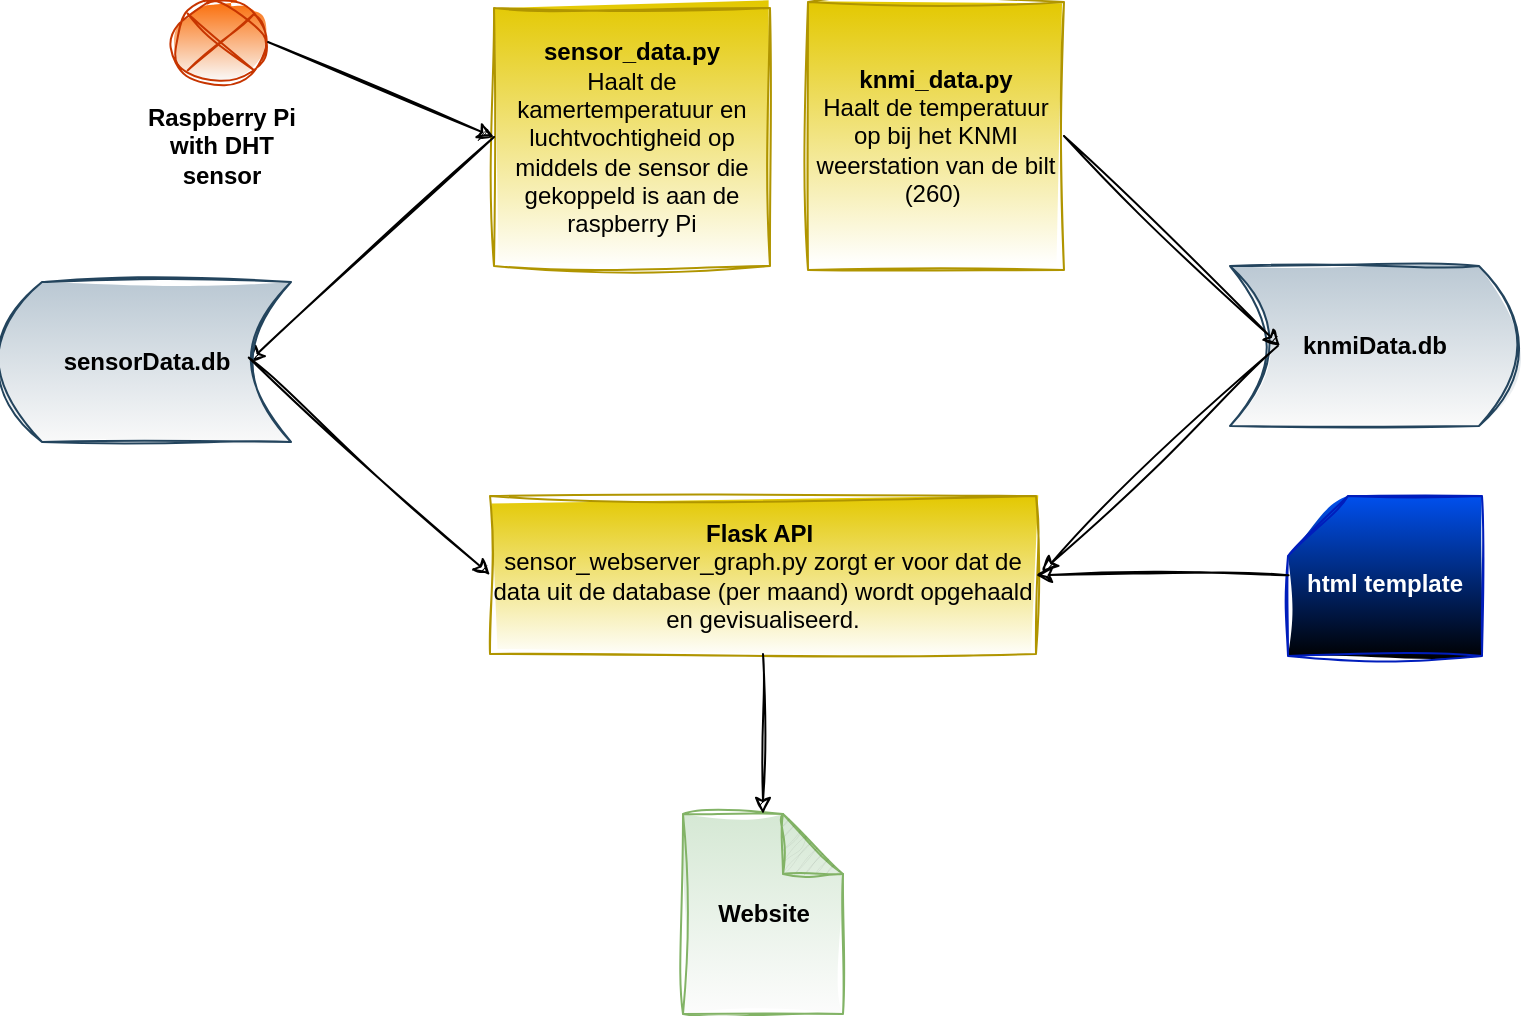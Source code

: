 <mxfile>
    <diagram id="djTwBXkwdc9C2080poBp" name="Page-1">
        <mxGraphModel dx="968" dy="869" grid="0" gridSize="10" guides="1" tooltips="1" connect="1" arrows="0" fold="1" page="1" pageScale="1" pageWidth="827" pageHeight="1169" background="none" math="0" shadow="0">
            <root>
                <mxCell id="0"/>
                <mxCell id="1" parent="0"/>
                <mxCell id="21" value="&lt;b&gt;sensor_data.py&lt;/b&gt;&lt;br&gt;Haalt de kamertemperatuur en luchtvochtigheid op middels de sensor die gekoppeld is aan de raspberry Pi" style="rounded=0;whiteSpace=wrap;html=1;sketch=1;hachureGap=4;jiggle=2;curveFitting=1;fontFamily=Helvetica;fontSize=12;fillColor=#e3c800;strokeColor=#B09500;fontColor=#000000;gradientColor=#FFFFFF;" parent="1" vertex="1">
                    <mxGeometry x="283" y="112" width="138" height="129" as="geometry"/>
                </mxCell>
                <mxCell id="22" value="" style="endArrow=classic;html=1;sketch=1;hachureGap=4;jiggle=2;curveFitting=1;fontFamily=Architects Daughter;fontSource=https%3A%2F%2Ffonts.googleapis.com%2Fcss%3Ffamily%3DArchitects%2BDaughter;fontSize=12;exitX=0;exitY=0.5;exitDx=0;exitDy=0;entryX=0.852;entryY=0.5;entryDx=0;entryDy=0;entryPerimeter=0;" parent="1" source="21" target="23" edge="1">
                    <mxGeometry width="50" height="50" relative="1" as="geometry">
                        <mxPoint x="353" y="347" as="sourcePoint"/>
                        <mxPoint x="182" y="289" as="targetPoint"/>
                    </mxGeometry>
                </mxCell>
                <mxCell id="23" value="sensorData.db" style="shape=dataStorage;whiteSpace=wrap;html=1;fixedSize=1;sketch=1;hachureGap=4;jiggle=2;curveFitting=1;fontFamily=Helvetica;fontSize=12;fillColor=#bac8d3;strokeColor=#23445d;fontStyle=1;gradientColor=#FAFAFA;" parent="1" vertex="1">
                    <mxGeometry x="37" y="249" width="144.5" height="80" as="geometry"/>
                </mxCell>
                <mxCell id="25" value="" style="shape=sumEllipse;perimeter=ellipsePerimeter;whiteSpace=wrap;html=1;backgroundOutline=1;sketch=1;hachureGap=4;jiggle=2;curveFitting=1;fontFamily=Helvetica;fontSize=12;fillColor=#fa6800;strokeColor=#C73500;fontColor=#000000;gradientColor=#FAFAFA;" parent="1" vertex="1">
                    <mxGeometry x="123" y="109" width="47" height="40" as="geometry"/>
                </mxCell>
                <mxCell id="26" value="Raspberry Pi with DHT sensor" style="text;html=1;strokeColor=none;fillColor=none;align=center;verticalAlign=middle;whiteSpace=wrap;rounded=0;sketch=1;hachureGap=4;jiggle=2;curveFitting=1;fontFamily=Helvetica;fontSize=12;fontStyle=1" parent="1" vertex="1">
                    <mxGeometry x="106.5" y="166" width="80" height="30" as="geometry"/>
                </mxCell>
                <mxCell id="27" value="" style="endArrow=classic;html=1;sketch=1;hachureGap=4;jiggle=2;curveFitting=1;fontFamily=Architects Daughter;fontSource=https%3A%2F%2Ffonts.googleapis.com%2Fcss%3Ffamily%3DArchitects%2BDaughter;fontSize=12;exitX=1;exitY=0.5;exitDx=0;exitDy=0;entryX=0;entryY=0.5;entryDx=0;entryDy=0;" parent="1" source="25" target="21" edge="1">
                    <mxGeometry width="50" height="50" relative="1" as="geometry">
                        <mxPoint x="318" y="335" as="sourcePoint"/>
                        <mxPoint x="278" y="190" as="targetPoint"/>
                    </mxGeometry>
                </mxCell>
                <mxCell id="28" value="" style="endArrow=classic;html=1;sketch=1;hachureGap=4;jiggle=2;curveFitting=1;fontFamily=Architects Daughter;fontSource=https%3A%2F%2Ffonts.googleapis.com%2Fcss%3Ffamily%3DArchitects%2BDaughter;fontSize=12;entryX=0;entryY=0.5;entryDx=0;entryDy=0;exitX=0.854;exitY=0.473;exitDx=0;exitDy=0;exitPerimeter=0;" parent="1" source="23" target="29" edge="1">
                    <mxGeometry width="50" height="50" relative="1" as="geometry">
                        <mxPoint x="318" y="335" as="sourcePoint"/>
                        <mxPoint x="279" y="343" as="targetPoint"/>
                    </mxGeometry>
                </mxCell>
                <mxCell id="29" value="&lt;b&gt;Flask API&amp;nbsp;&lt;/b&gt;&lt;br&gt;sensor_webserver_graph.py zorgt er voor dat de data uit de database (per maand) wordt opgehaald en gevisualiseerd." style="rounded=0;whiteSpace=wrap;html=1;sketch=1;hachureGap=4;jiggle=2;curveFitting=1;fontFamily=Helvetica;fontSize=12;fillColor=#e3c800;strokeColor=#B09500;fontColor=#000000;gradientColor=#ffffff;" parent="1" vertex="1">
                    <mxGeometry x="281" y="356" width="273" height="79" as="geometry"/>
                </mxCell>
                <mxCell id="30" value="Website" style="shape=note;whiteSpace=wrap;html=1;backgroundOutline=1;darkOpacity=0.05;sketch=1;hachureGap=4;jiggle=2;curveFitting=1;fontFamily=Helvetica;fontSize=12;fillColor=#d5e8d4;strokeColor=#82b366;fontStyle=1;gradientColor=#FCFCFC;" parent="1" vertex="1">
                    <mxGeometry x="377.5" y="515" width="80" height="100" as="geometry"/>
                </mxCell>
                <mxCell id="31" value="" style="endArrow=classic;html=1;sketch=1;hachureGap=4;jiggle=2;curveFitting=1;fontFamily=Architects Daughter;fontSource=https%3A%2F%2Ffonts.googleapis.com%2Fcss%3Ffamily%3DArchitects%2BDaughter;fontSize=12;exitX=0.5;exitY=1;exitDx=0;exitDy=0;entryX=0.5;entryY=0;entryDx=0;entryDy=0;entryPerimeter=0;" parent="1" source="29" target="30" edge="1">
                    <mxGeometry width="50" height="50" relative="1" as="geometry">
                        <mxPoint x="318" y="328" as="sourcePoint"/>
                        <mxPoint x="373" y="450" as="targetPoint"/>
                    </mxGeometry>
                </mxCell>
                <mxCell id="32" value="&lt;font style=&quot;font-size: 12px;&quot;&gt;html template&lt;/font&gt;" style="shape=card;whiteSpace=wrap;html=1;sketch=1;hachureGap=4;jiggle=2;curveFitting=1;fontFamily=Helvetica;fontSize=20;fillColor=#0050ef;strokeColor=#001DBC;fontStyle=1;fontColor=#ffffff;gradientColor=default;" parent="1" vertex="1">
                    <mxGeometry x="680" y="356" width="97" height="80" as="geometry"/>
                </mxCell>
                <mxCell id="33" value="" style="endArrow=classic;html=1;sketch=1;hachureGap=4;jiggle=2;curveFitting=1;fontFamily=Architects Daughter;fontSource=https%3A%2F%2Ffonts.googleapis.com%2Fcss%3Ffamily%3DArchitects%2BDaughter;fontSize=12;exitX=0.003;exitY=0.495;exitDx=0;exitDy=0;exitPerimeter=0;entryX=1;entryY=0.5;entryDx=0;entryDy=0;" parent="1" source="32" edge="1" target="29">
                    <mxGeometry width="50" height="50" relative="1" as="geometry">
                        <mxPoint x="584" y="348" as="sourcePoint"/>
                        <mxPoint x="620" y="385" as="targetPoint"/>
                    </mxGeometry>
                </mxCell>
                <mxCell id="34" value="&lt;b&gt;knmi_data.py&lt;/b&gt;&lt;br&gt;Haalt de temperatuur op bij het KNMI weerstation van de bilt (260)&amp;nbsp;" style="rounded=0;whiteSpace=wrap;html=1;sketch=1;hachureGap=4;jiggle=2;curveFitting=1;fontFamily=Helvetica;fontSize=12;fillColor=#e3c800;strokeColor=#B09500;fontColor=#000000;gradientColor=#FFFFFF;" vertex="1" parent="1">
                    <mxGeometry x="440" y="109" width="128" height="134" as="geometry"/>
                </mxCell>
                <mxCell id="35" value="knmiData.db" style="shape=dataStorage;whiteSpace=wrap;html=1;fixedSize=1;sketch=1;hachureGap=4;jiggle=2;curveFitting=1;fontFamily=Helvetica;fontSize=12;fillColor=#bac8d3;strokeColor=#23445d;fontStyle=1;gradientColor=#FAFAFA;flipH=1;" vertex="1" parent="1">
                    <mxGeometry x="651" y="241" width="144.5" height="80" as="geometry"/>
                </mxCell>
                <mxCell id="36" value="" style="endArrow=classic;html=1;sketch=1;hachureGap=4;jiggle=2;curveFitting=1;fontFamily=Architects Daughter;fontSource=https%3A%2F%2Ffonts.googleapis.com%2Fcss%3Ffamily%3DArchitects%2BDaughter;fontSize=12;exitX=1;exitY=0.5;exitDx=0;exitDy=0;" edge="1" parent="1" source="34">
                    <mxGeometry width="50" height="50" relative="1" as="geometry">
                        <mxPoint x="350" y="186.5" as="sourcePoint"/>
                        <mxPoint x="676" y="281" as="targetPoint"/>
                    </mxGeometry>
                </mxCell>
                <mxCell id="37" value="" style="endArrow=classic;html=1;sketch=1;hachureGap=4;jiggle=2;curveFitting=1;fontFamily=Architects Daughter;fontSource=https%3A%2F%2Ffonts.googleapis.com%2Fcss%3Ffamily%3DArchitects%2BDaughter;fontSize=12;exitX=0.854;exitY=0.473;exitDx=0;exitDy=0;exitPerimeter=0;" edge="1" parent="1">
                    <mxGeometry width="50" height="50" relative="1" as="geometry">
                        <mxPoint x="674.903" y="281.0" as="sourcePoint"/>
                        <mxPoint x="557" y="394" as="targetPoint"/>
                    </mxGeometry>
                </mxCell>
            </root>
        </mxGraphModel>
    </diagram>
</mxfile>